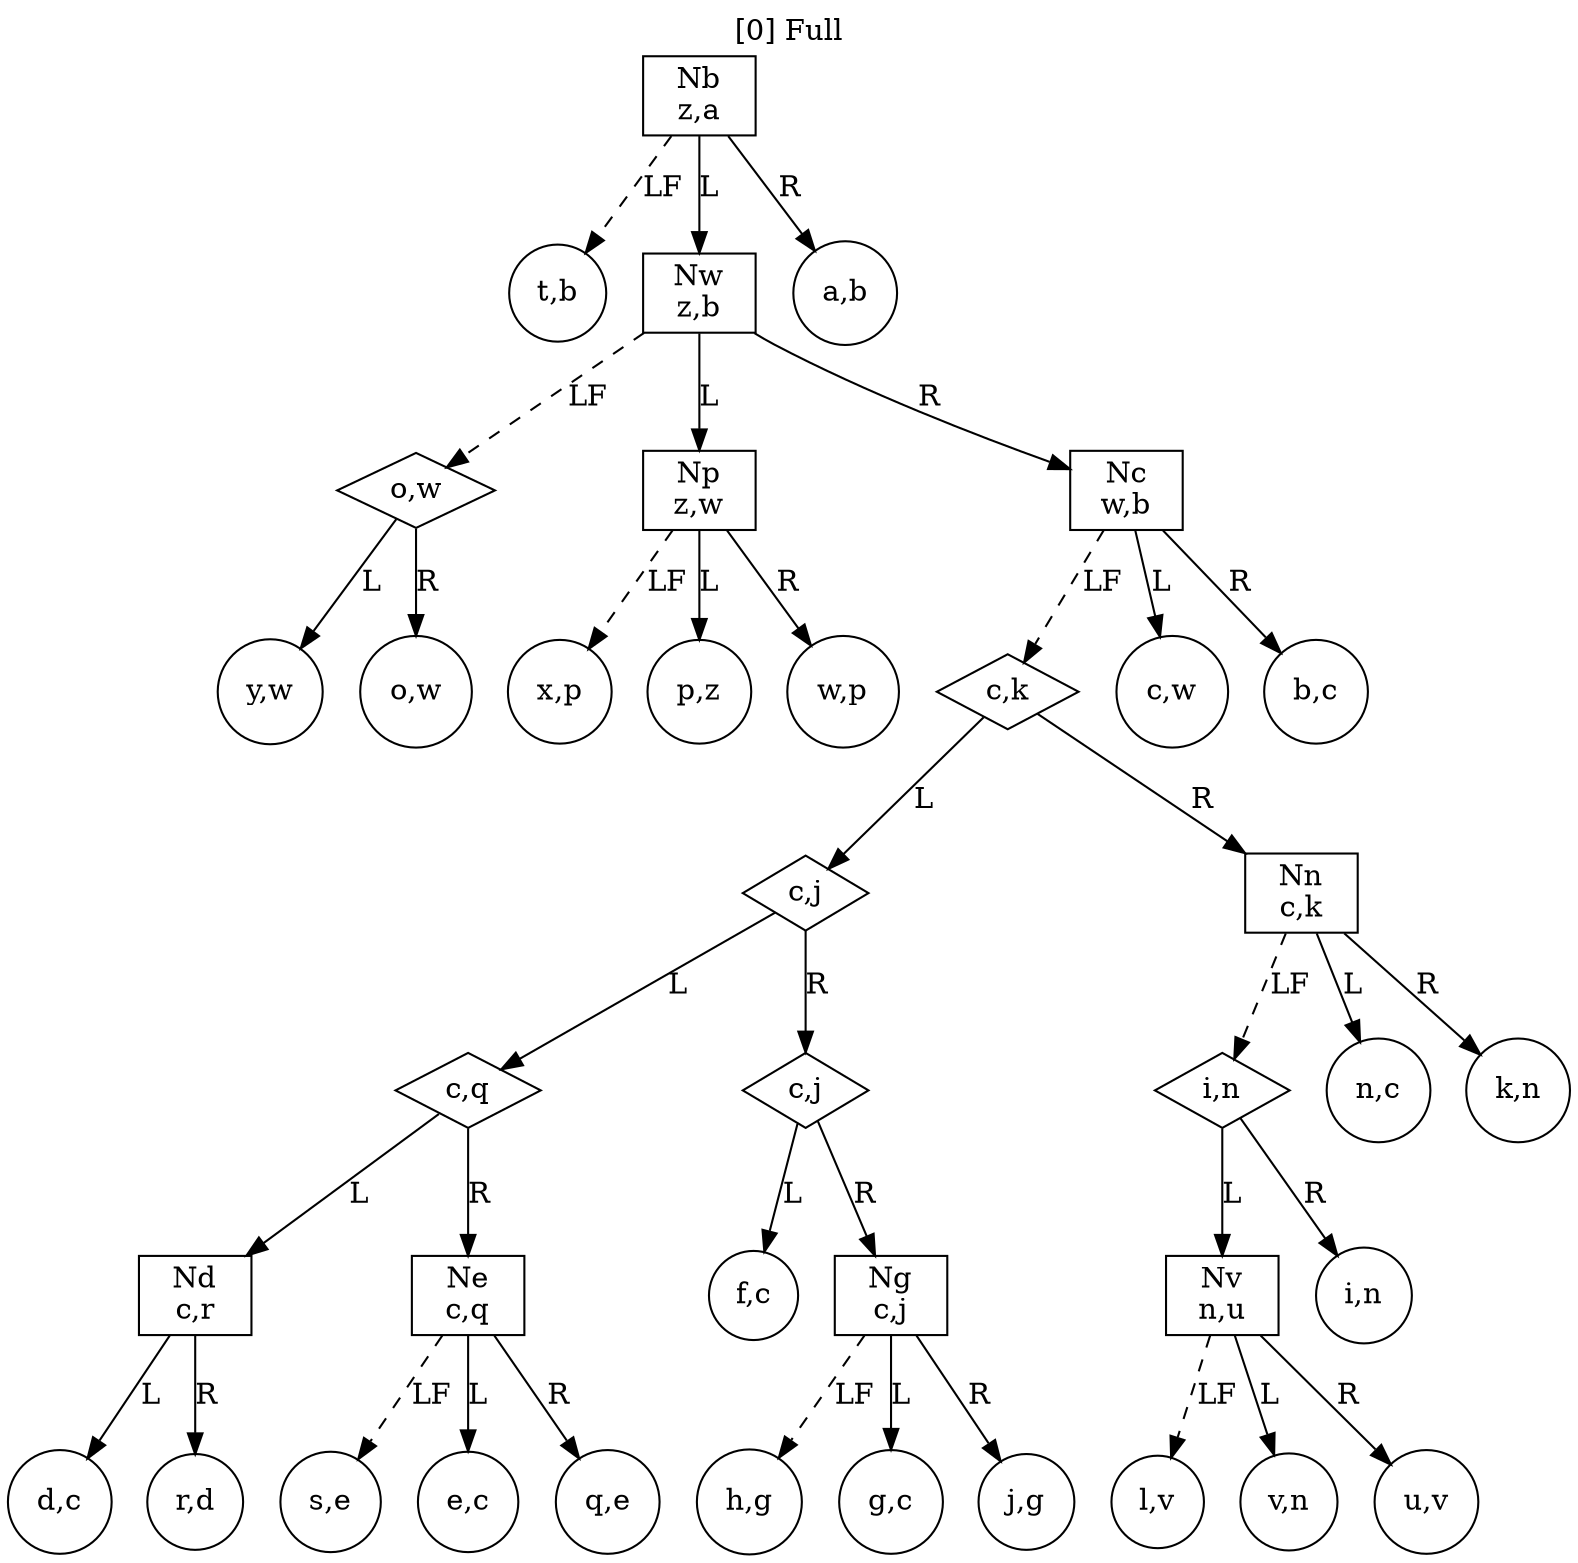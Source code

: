digraph "0x557a2ad8a650" {
	labelloc="t"
	label="[0] Full"
	"0x557a2ad8a650" [label="Nb\nz,a",shape=box]
	"0x557a2ad898d0" [label="t,b",shape=circle]
	"0x557a2ad8a650" -> "0x557a2ad898d0" [label="LF", style=dashed]
	"0x557a2ad8a2e0" [label="Nw\nz,b",shape=box]
	"0x557a2ad8a650" -> "0x557a2ad8a2e0" [label="L"]
	"0x557a2ad85c10" [label="o,w",shape=diamond]
	"0x557a2ad8a2e0" -> "0x557a2ad85c10" [label="LF", style=dashed]
	"0x557a2ad85870" [label="y,w",shape=circle]
	"0x557a2ad85c10" -> "0x557a2ad85870" [label="L"]
	"0x557a2ad85a40" [label="o,w",shape=circle]
	"0x557a2ad85c10" -> "0x557a2ad85a40" [label="R"]
	"0x557a2ad89c70" [label="Np\nz,w",shape=box]
	"0x557a2ad8a2e0" -> "0x557a2ad89c70" [label="L"]
	"0x557a2ad85270" [label="x,p",shape=circle]
	"0x557a2ad89c70" -> "0x557a2ad85270" [label="LF", style=dashed]
	"0x557a2ad84be0" [label="p,z",shape=circle]
	"0x557a2ad89c70" -> "0x557a2ad84be0" [label="L"]
	"0x557a2ad856a0" [label="w,p",shape=circle]
	"0x557a2ad89c70" -> "0x557a2ad856a0" [label="R"]
	"0x557a2ad89f20" [label="Nc\nw,b",shape=box]
	"0x557a2ad8a2e0" -> "0x557a2ad89f20" [label="R"]
	"0x557a2ad895c0" [label="c,k",shape=diamond]
	"0x557a2ad89f20" -> "0x557a2ad895c0" [label="LF", style=dashed]
	"0x557a2ad89450" [label="c,j",shape=diamond]
	"0x557a2ad895c0" -> "0x557a2ad89450" [label="L"]
	"0x557a2ad891a0" [label="c,q",shape=diamond]
	"0x557a2ad89450" -> "0x557a2ad891a0" [label="L"]
	"0x557a2ad862c0" [label="Nd\nc,r",shape=box]
	"0x557a2ad891a0" -> "0x557a2ad862c0" [label="L"]
	"0x557a2ad85f20" [label="d,c",shape=circle]
	"0x557a2ad862c0" -> "0x557a2ad85f20" [label="L"]
	"0x557a2ad860f0" [label="r,d",shape=circle]
	"0x557a2ad862c0" -> "0x557a2ad860f0" [label="R"]
	"0x557a2ad86e60" [label="Ne\nc,q",shape=box]
	"0x557a2ad891a0" -> "0x557a2ad86e60" [label="R"]
	"0x557a2ad86860" [label="s,e",shape=circle]
	"0x557a2ad86e60" -> "0x557a2ad86860" [label="LF", style=dashed]
	"0x557a2ad86430" [label="e,c",shape=circle]
	"0x557a2ad86e60" -> "0x557a2ad86430" [label="L"]
	"0x557a2ad86c90" [label="q,e",shape=circle]
	"0x557a2ad86e60" -> "0x557a2ad86c90" [label="R"]
	"0x557a2ad89310" [label="c,j",shape=diamond]
	"0x557a2ad89450" -> "0x557a2ad89310" [label="R"]
	"0x557a2ad87110" [label="f,c",shape=circle]
	"0x557a2ad89310" -> "0x557a2ad87110" [label="L"]
	"0x557a2ad87850" [label="Ng\nc,j",shape=box]
	"0x557a2ad89310" -> "0x557a2ad87850" [label="R"]
	"0x557a2ad874b0" [label="h,g",shape=circle]
	"0x557a2ad87850" -> "0x557a2ad874b0" [label="LF", style=dashed]
	"0x557a2ad872e0" [label="g,c",shape=circle]
	"0x557a2ad87850" -> "0x557a2ad872e0" [label="L"]
	"0x557a2ad87680" [label="j,g",shape=circle]
	"0x557a2ad87850" -> "0x557a2ad87680" [label="R"]
	"0x557a2ad88e90" [label="Nn\nc,k",shape=box]
	"0x557a2ad895c0" -> "0x557a2ad88e90" [label="R"]
	"0x557a2ad88b80" [label="i,n",shape=diamond]
	"0x557a2ad88e90" -> "0x557a2ad88b80" [label="LF", style=dashed]
	"0x557a2ad88700" [label="Nv\nn,u",shape=box]
	"0x557a2ad88b80" -> "0x557a2ad88700" [label="L"]
	"0x557a2ad88100" [label="l,v",shape=circle]
	"0x557a2ad88700" -> "0x557a2ad88100" [label="LF", style=dashed]
	"0x557a2ad87cd0" [label="v,n",shape=circle]
	"0x557a2ad88700" -> "0x557a2ad87cd0" [label="L"]
	"0x557a2ad88530" [label="u,v",shape=circle]
	"0x557a2ad88700" -> "0x557a2ad88530" [label="R"]
	"0x557a2ad889b0" [label="i,n",shape=circle]
	"0x557a2ad88b80" -> "0x557a2ad889b0" [label="R"]
	"0x557a2ad87b00" [label="n,c",shape=circle]
	"0x557a2ad88e90" -> "0x557a2ad87b00" [label="L"]
	"0x557a2ad88cc0" [label="k,n",shape=circle]
	"0x557a2ad88e90" -> "0x557a2ad88cc0" [label="R"]
	"0x557a2ad85d50" [label="c,w",shape=circle]
	"0x557a2ad89f20" -> "0x557a2ad85d50" [label="L"]
	"0x557a2ad89730" [label="b,c",shape=circle]
	"0x557a2ad89f20" -> "0x557a2ad89730" [label="R"]
	"0x557a2ad89aa0" [label="a,b",shape=circle]
	"0x557a2ad8a650" -> "0x557a2ad89aa0" [label="R"]
}
